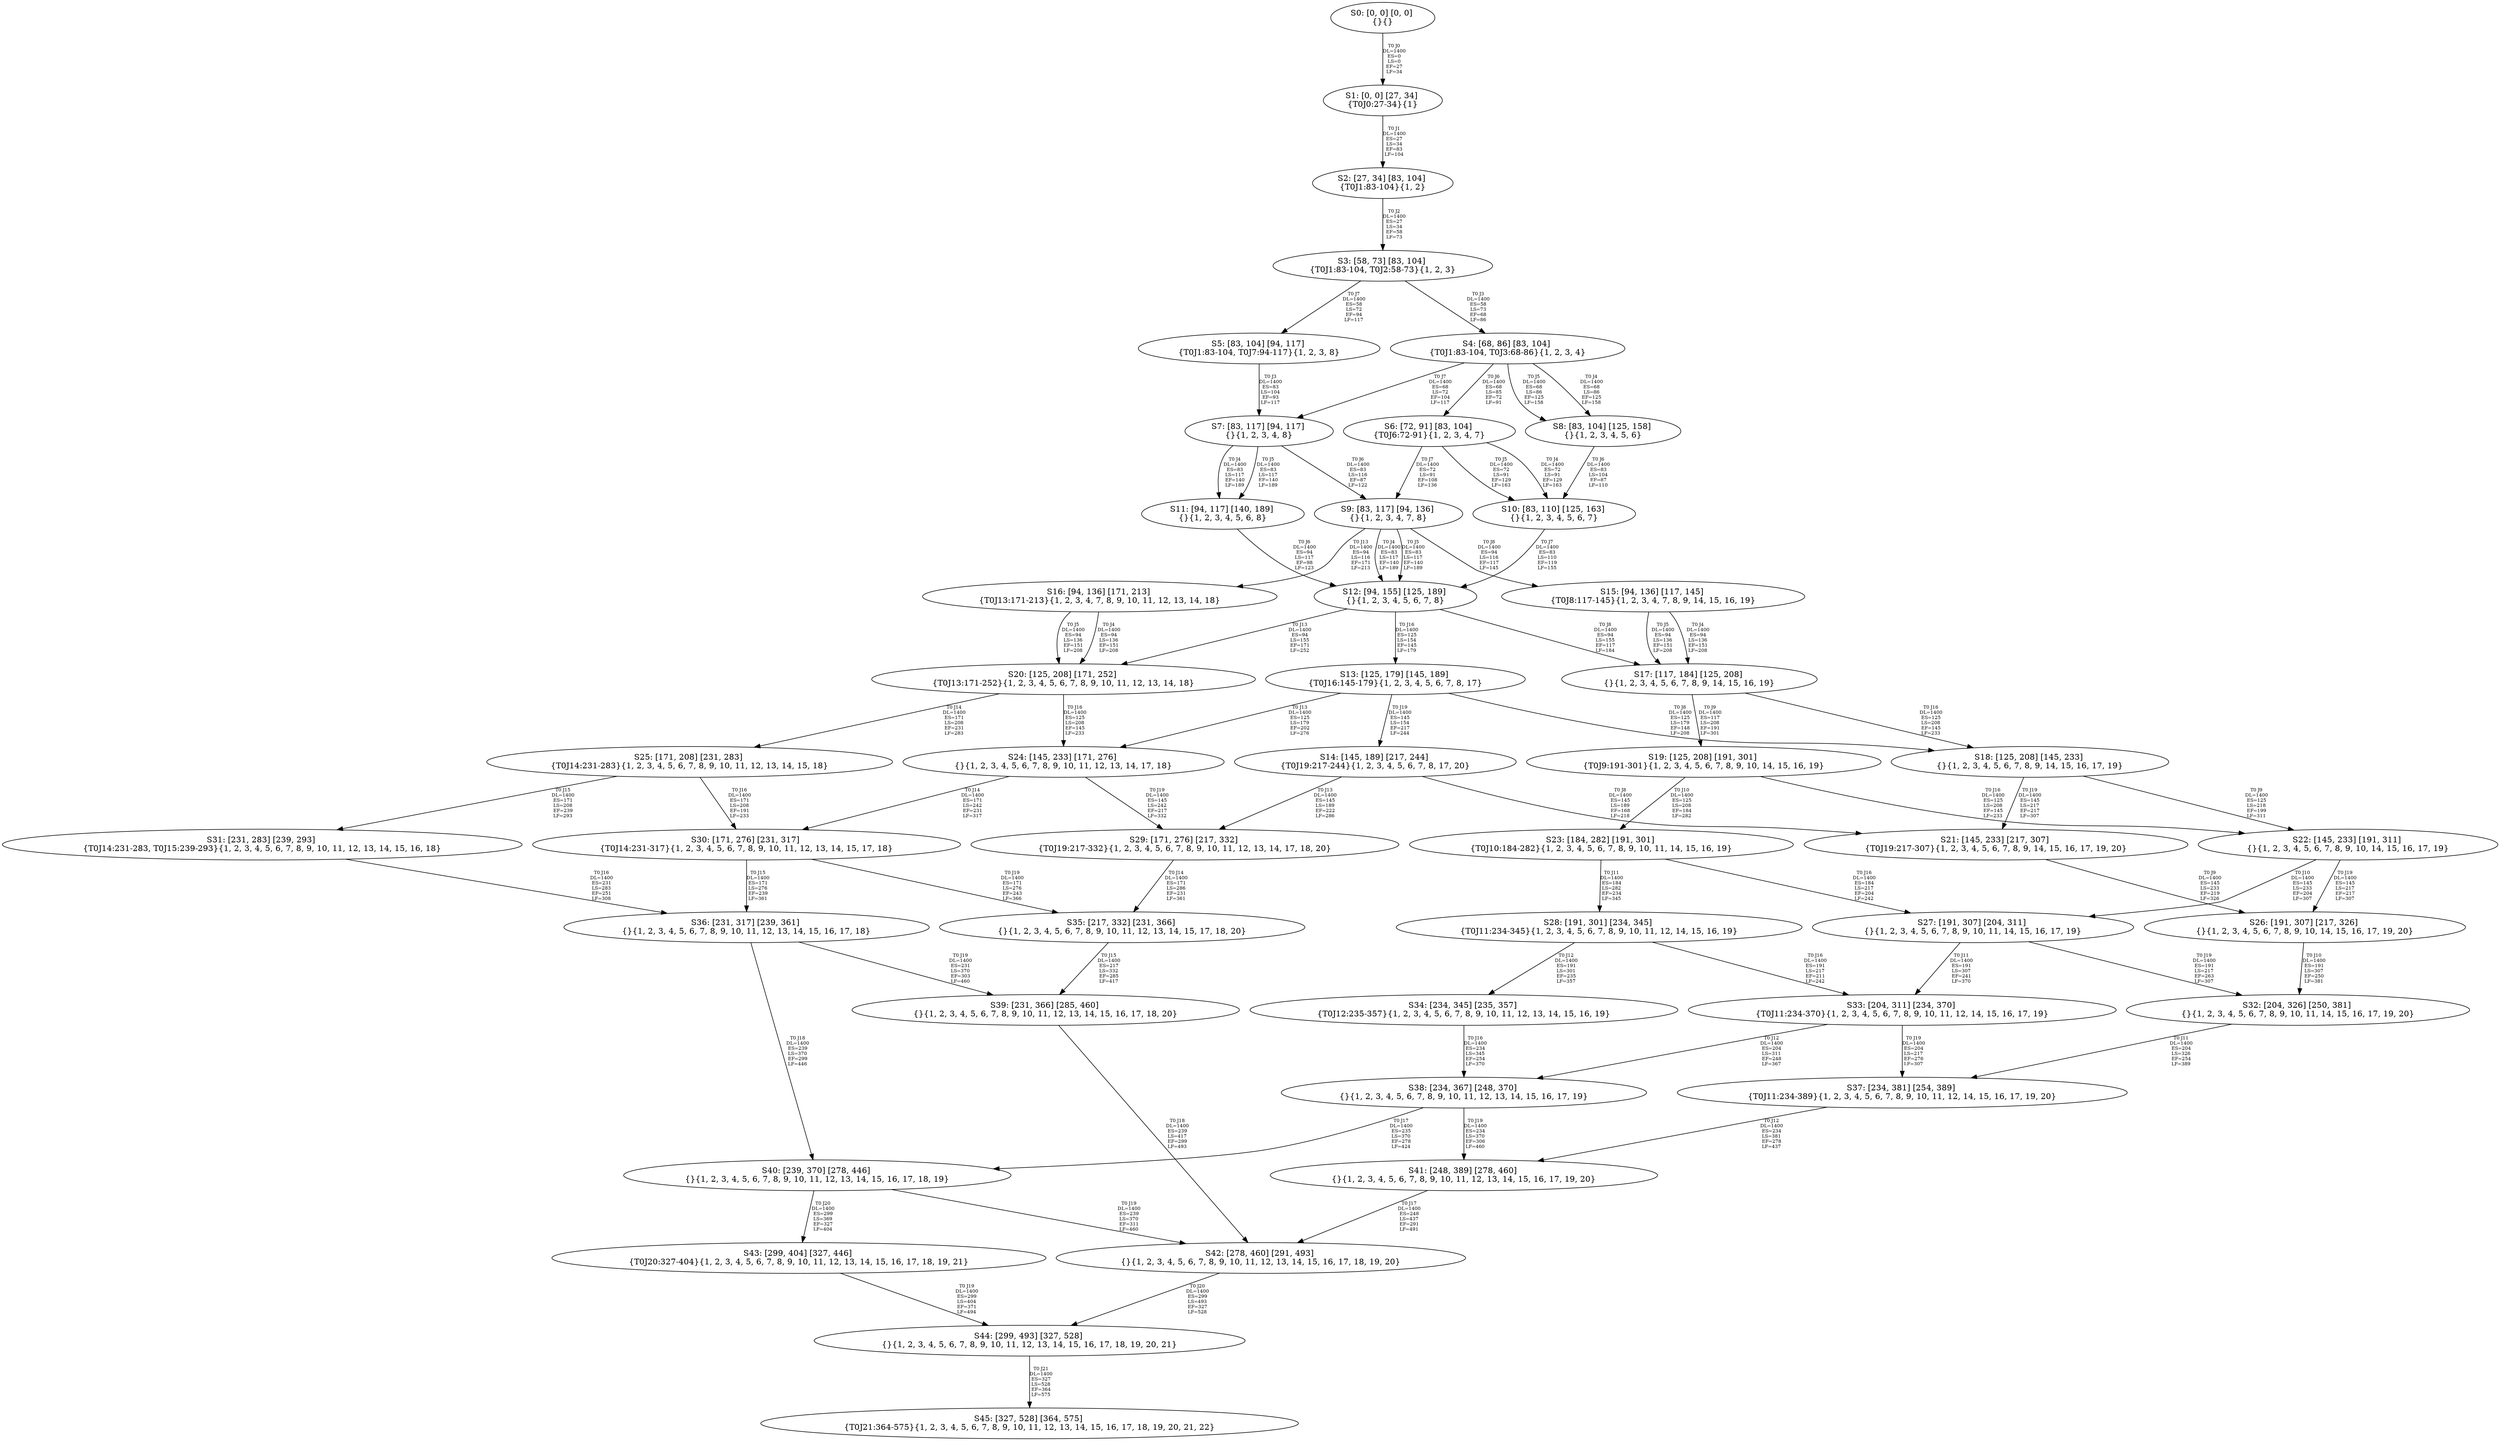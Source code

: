 digraph {
	S0[label="S0: [0, 0] [0, 0] \n{}{}"];
	S1[label="S1: [0, 0] [27, 34] \n{T0J0:27-34}{1}"];
	S2[label="S2: [27, 34] [83, 104] \n{T0J1:83-104}{1, 2}"];
	S3[label="S3: [58, 73] [83, 104] \n{T0J1:83-104, T0J2:58-73}{1, 2, 3}"];
	S4[label="S4: [68, 86] [83, 104] \n{T0J1:83-104, T0J3:68-86}{1, 2, 3, 4}"];
	S5[label="S5: [83, 104] [94, 117] \n{T0J1:83-104, T0J7:94-117}{1, 2, 3, 8}"];
	S6[label="S6: [72, 91] [83, 104] \n{T0J6:72-91}{1, 2, 3, 4, 7}"];
	S7[label="S7: [83, 117] [94, 117] \n{}{1, 2, 3, 4, 8}"];
	S8[label="S8: [83, 104] [125, 158] \n{}{1, 2, 3, 4, 5, 6}"];
	S9[label="S9: [83, 117] [94, 136] \n{}{1, 2, 3, 4, 7, 8}"];
	S10[label="S10: [83, 110] [125, 163] \n{}{1, 2, 3, 4, 5, 6, 7}"];
	S11[label="S11: [94, 117] [140, 189] \n{}{1, 2, 3, 4, 5, 6, 8}"];
	S12[label="S12: [94, 155] [125, 189] \n{}{1, 2, 3, 4, 5, 6, 7, 8}"];
	S13[label="S13: [125, 179] [145, 189] \n{T0J16:145-179}{1, 2, 3, 4, 5, 6, 7, 8, 17}"];
	S14[label="S14: [145, 189] [217, 244] \n{T0J19:217-244}{1, 2, 3, 4, 5, 6, 7, 8, 17, 20}"];
	S15[label="S15: [94, 136] [117, 145] \n{T0J8:117-145}{1, 2, 3, 4, 7, 8, 9, 14, 15, 16, 19}"];
	S16[label="S16: [94, 136] [171, 213] \n{T0J13:171-213}{1, 2, 3, 4, 7, 8, 9, 10, 11, 12, 13, 14, 18}"];
	S17[label="S17: [117, 184] [125, 208] \n{}{1, 2, 3, 4, 5, 6, 7, 8, 9, 14, 15, 16, 19}"];
	S18[label="S18: [125, 208] [145, 233] \n{}{1, 2, 3, 4, 5, 6, 7, 8, 9, 14, 15, 16, 17, 19}"];
	S19[label="S19: [125, 208] [191, 301] \n{T0J9:191-301}{1, 2, 3, 4, 5, 6, 7, 8, 9, 10, 14, 15, 16, 19}"];
	S20[label="S20: [125, 208] [171, 252] \n{T0J13:171-252}{1, 2, 3, 4, 5, 6, 7, 8, 9, 10, 11, 12, 13, 14, 18}"];
	S21[label="S21: [145, 233] [217, 307] \n{T0J19:217-307}{1, 2, 3, 4, 5, 6, 7, 8, 9, 14, 15, 16, 17, 19, 20}"];
	S22[label="S22: [145, 233] [191, 311] \n{}{1, 2, 3, 4, 5, 6, 7, 8, 9, 10, 14, 15, 16, 17, 19}"];
	S23[label="S23: [184, 282] [191, 301] \n{T0J10:184-282}{1, 2, 3, 4, 5, 6, 7, 8, 9, 10, 11, 14, 15, 16, 19}"];
	S24[label="S24: [145, 233] [171, 276] \n{}{1, 2, 3, 4, 5, 6, 7, 8, 9, 10, 11, 12, 13, 14, 17, 18}"];
	S25[label="S25: [171, 208] [231, 283] \n{T0J14:231-283}{1, 2, 3, 4, 5, 6, 7, 8, 9, 10, 11, 12, 13, 14, 15, 18}"];
	S26[label="S26: [191, 307] [217, 326] \n{}{1, 2, 3, 4, 5, 6, 7, 8, 9, 10, 14, 15, 16, 17, 19, 20}"];
	S27[label="S27: [191, 307] [204, 311] \n{}{1, 2, 3, 4, 5, 6, 7, 8, 9, 10, 11, 14, 15, 16, 17, 19}"];
	S28[label="S28: [191, 301] [234, 345] \n{T0J11:234-345}{1, 2, 3, 4, 5, 6, 7, 8, 9, 10, 11, 12, 14, 15, 16, 19}"];
	S29[label="S29: [171, 276] [217, 332] \n{T0J19:217-332}{1, 2, 3, 4, 5, 6, 7, 8, 9, 10, 11, 12, 13, 14, 17, 18, 20}"];
	S30[label="S30: [171, 276] [231, 317] \n{T0J14:231-317}{1, 2, 3, 4, 5, 6, 7, 8, 9, 10, 11, 12, 13, 14, 15, 17, 18}"];
	S31[label="S31: [231, 283] [239, 293] \n{T0J14:231-283, T0J15:239-293}{1, 2, 3, 4, 5, 6, 7, 8, 9, 10, 11, 12, 13, 14, 15, 16, 18}"];
	S32[label="S32: [204, 326] [250, 381] \n{}{1, 2, 3, 4, 5, 6, 7, 8, 9, 10, 11, 14, 15, 16, 17, 19, 20}"];
	S33[label="S33: [204, 311] [234, 370] \n{T0J11:234-370}{1, 2, 3, 4, 5, 6, 7, 8, 9, 10, 11, 12, 14, 15, 16, 17, 19}"];
	S34[label="S34: [234, 345] [235, 357] \n{T0J12:235-357}{1, 2, 3, 4, 5, 6, 7, 8, 9, 10, 11, 12, 13, 14, 15, 16, 19}"];
	S35[label="S35: [217, 332] [231, 366] \n{}{1, 2, 3, 4, 5, 6, 7, 8, 9, 10, 11, 12, 13, 14, 15, 17, 18, 20}"];
	S36[label="S36: [231, 317] [239, 361] \n{}{1, 2, 3, 4, 5, 6, 7, 8, 9, 10, 11, 12, 13, 14, 15, 16, 17, 18}"];
	S37[label="S37: [234, 381] [254, 389] \n{T0J11:234-389}{1, 2, 3, 4, 5, 6, 7, 8, 9, 10, 11, 12, 14, 15, 16, 17, 19, 20}"];
	S38[label="S38: [234, 367] [248, 370] \n{}{1, 2, 3, 4, 5, 6, 7, 8, 9, 10, 11, 12, 13, 14, 15, 16, 17, 19}"];
	S39[label="S39: [231, 366] [285, 460] \n{}{1, 2, 3, 4, 5, 6, 7, 8, 9, 10, 11, 12, 13, 14, 15, 16, 17, 18, 20}"];
	S40[label="S40: [239, 370] [278, 446] \n{}{1, 2, 3, 4, 5, 6, 7, 8, 9, 10, 11, 12, 13, 14, 15, 16, 17, 18, 19}"];
	S41[label="S41: [248, 389] [278, 460] \n{}{1, 2, 3, 4, 5, 6, 7, 8, 9, 10, 11, 12, 13, 14, 15, 16, 17, 19, 20}"];
	S42[label="S42: [278, 460] [291, 493] \n{}{1, 2, 3, 4, 5, 6, 7, 8, 9, 10, 11, 12, 13, 14, 15, 16, 17, 18, 19, 20}"];
	S43[label="S43: [299, 404] [327, 446] \n{T0J20:327-404}{1, 2, 3, 4, 5, 6, 7, 8, 9, 10, 11, 12, 13, 14, 15, 16, 17, 18, 19, 21}"];
	S44[label="S44: [299, 493] [327, 528] \n{}{1, 2, 3, 4, 5, 6, 7, 8, 9, 10, 11, 12, 13, 14, 15, 16, 17, 18, 19, 20, 21}"];
	S45[label="S45: [327, 528] [364, 575] \n{T0J21:364-575}{1, 2, 3, 4, 5, 6, 7, 8, 9, 10, 11, 12, 13, 14, 15, 16, 17, 18, 19, 20, 21, 22}"];
	S0 -> S1[label="T0 J0\nDL=1400\nES=0\nLS=0\nEF=27\nLF=34",fontsize=8];
	S1 -> S2[label="T0 J1\nDL=1400\nES=27\nLS=34\nEF=83\nLF=104",fontsize=8];
	S2 -> S3[label="T0 J2\nDL=1400\nES=27\nLS=34\nEF=58\nLF=73",fontsize=8];
	S3 -> S4[label="T0 J3\nDL=1400\nES=58\nLS=73\nEF=68\nLF=86",fontsize=8];
	S3 -> S5[label="T0 J7\nDL=1400\nES=58\nLS=72\nEF=94\nLF=117",fontsize=8];
	S4 -> S8[label="T0 J4\nDL=1400\nES=68\nLS=86\nEF=125\nLF=158",fontsize=8];
	S4 -> S8[label="T0 J5\nDL=1400\nES=68\nLS=86\nEF=125\nLF=158",fontsize=8];
	S4 -> S6[label="T0 J6\nDL=1400\nES=68\nLS=85\nEF=72\nLF=91",fontsize=8];
	S4 -> S7[label="T0 J7\nDL=1400\nES=68\nLS=72\nEF=104\nLF=117",fontsize=8];
	S5 -> S7[label="T0 J3\nDL=1400\nES=83\nLS=104\nEF=93\nLF=117",fontsize=8];
	S6 -> S10[label="T0 J4\nDL=1400\nES=72\nLS=91\nEF=129\nLF=163",fontsize=8];
	S6 -> S10[label="T0 J5\nDL=1400\nES=72\nLS=91\nEF=129\nLF=163",fontsize=8];
	S6 -> S9[label="T0 J7\nDL=1400\nES=72\nLS=91\nEF=108\nLF=136",fontsize=8];
	S7 -> S11[label="T0 J4\nDL=1400\nES=83\nLS=117\nEF=140\nLF=189",fontsize=8];
	S7 -> S11[label="T0 J5\nDL=1400\nES=83\nLS=117\nEF=140\nLF=189",fontsize=8];
	S7 -> S9[label="T0 J6\nDL=1400\nES=83\nLS=116\nEF=87\nLF=122",fontsize=8];
	S8 -> S10[label="T0 J6\nDL=1400\nES=83\nLS=104\nEF=87\nLF=110",fontsize=8];
	S9 -> S12[label="T0 J4\nDL=1400\nES=83\nLS=117\nEF=140\nLF=189",fontsize=8];
	S9 -> S12[label="T0 J5\nDL=1400\nES=83\nLS=117\nEF=140\nLF=189",fontsize=8];
	S9 -> S15[label="T0 J8\nDL=1400\nES=94\nLS=116\nEF=117\nLF=145",fontsize=8];
	S9 -> S16[label="T0 J13\nDL=1400\nES=94\nLS=116\nEF=171\nLF=213",fontsize=8];
	S10 -> S12[label="T0 J7\nDL=1400\nES=83\nLS=110\nEF=119\nLF=155",fontsize=8];
	S11 -> S12[label="T0 J6\nDL=1400\nES=94\nLS=117\nEF=98\nLF=123",fontsize=8];
	S12 -> S17[label="T0 J8\nDL=1400\nES=94\nLS=155\nEF=117\nLF=184",fontsize=8];
	S12 -> S20[label="T0 J13\nDL=1400\nES=94\nLS=155\nEF=171\nLF=252",fontsize=8];
	S12 -> S13[label="T0 J16\nDL=1400\nES=125\nLS=154\nEF=145\nLF=179",fontsize=8];
	S13 -> S18[label="T0 J8\nDL=1400\nES=125\nLS=179\nEF=148\nLF=208",fontsize=8];
	S13 -> S24[label="T0 J13\nDL=1400\nES=125\nLS=179\nEF=202\nLF=276",fontsize=8];
	S13 -> S14[label="T0 J19\nDL=1400\nES=145\nLS=154\nEF=217\nLF=244",fontsize=8];
	S14 -> S21[label="T0 J8\nDL=1400\nES=145\nLS=189\nEF=168\nLF=218",fontsize=8];
	S14 -> S29[label="T0 J13\nDL=1400\nES=145\nLS=189\nEF=222\nLF=286",fontsize=8];
	S15 -> S17[label="T0 J4\nDL=1400\nES=94\nLS=136\nEF=151\nLF=208",fontsize=8];
	S15 -> S17[label="T0 J5\nDL=1400\nES=94\nLS=136\nEF=151\nLF=208",fontsize=8];
	S16 -> S20[label="T0 J4\nDL=1400\nES=94\nLS=136\nEF=151\nLF=208",fontsize=8];
	S16 -> S20[label="T0 J5\nDL=1400\nES=94\nLS=136\nEF=151\nLF=208",fontsize=8];
	S17 -> S19[label="T0 J9\nDL=1400\nES=117\nLS=208\nEF=191\nLF=301",fontsize=8];
	S17 -> S18[label="T0 J16\nDL=1400\nES=125\nLS=208\nEF=145\nLF=233",fontsize=8];
	S18 -> S22[label="T0 J9\nDL=1400\nES=125\nLS=218\nEF=199\nLF=311",fontsize=8];
	S18 -> S21[label="T0 J19\nDL=1400\nES=145\nLS=217\nEF=217\nLF=307",fontsize=8];
	S19 -> S23[label="T0 J10\nDL=1400\nES=125\nLS=208\nEF=184\nLF=282",fontsize=8];
	S19 -> S22[label="T0 J16\nDL=1400\nES=125\nLS=208\nEF=145\nLF=233",fontsize=8];
	S20 -> S25[label="T0 J14\nDL=1400\nES=171\nLS=208\nEF=231\nLF=283",fontsize=8];
	S20 -> S24[label="T0 J16\nDL=1400\nES=125\nLS=208\nEF=145\nLF=233",fontsize=8];
	S21 -> S26[label="T0 J9\nDL=1400\nES=145\nLS=233\nEF=219\nLF=326",fontsize=8];
	S22 -> S27[label="T0 J10\nDL=1400\nES=145\nLS=233\nEF=204\nLF=307",fontsize=8];
	S22 -> S26[label="T0 J19\nDL=1400\nES=145\nLS=217\nEF=217\nLF=307",fontsize=8];
	S23 -> S28[label="T0 J11\nDL=1400\nES=184\nLS=282\nEF=234\nLF=345",fontsize=8];
	S23 -> S27[label="T0 J16\nDL=1400\nES=184\nLS=217\nEF=204\nLF=242",fontsize=8];
	S24 -> S30[label="T0 J14\nDL=1400\nES=171\nLS=242\nEF=231\nLF=317",fontsize=8];
	S24 -> S29[label="T0 J19\nDL=1400\nES=145\nLS=242\nEF=217\nLF=332",fontsize=8];
	S25 -> S31[label="T0 J15\nDL=1400\nES=171\nLS=208\nEF=239\nLF=293",fontsize=8];
	S25 -> S30[label="T0 J16\nDL=1400\nES=171\nLS=208\nEF=191\nLF=233",fontsize=8];
	S26 -> S32[label="T0 J10\nDL=1400\nES=191\nLS=307\nEF=250\nLF=381",fontsize=8];
	S27 -> S33[label="T0 J11\nDL=1400\nES=191\nLS=307\nEF=241\nLF=370",fontsize=8];
	S27 -> S32[label="T0 J19\nDL=1400\nES=191\nLS=217\nEF=263\nLF=307",fontsize=8];
	S28 -> S34[label="T0 J12\nDL=1400\nES=191\nLS=301\nEF=235\nLF=357",fontsize=8];
	S28 -> S33[label="T0 J16\nDL=1400\nES=191\nLS=217\nEF=211\nLF=242",fontsize=8];
	S29 -> S35[label="T0 J14\nDL=1400\nES=171\nLS=286\nEF=231\nLF=361",fontsize=8];
	S30 -> S36[label="T0 J15\nDL=1400\nES=171\nLS=276\nEF=239\nLF=361",fontsize=8];
	S30 -> S35[label="T0 J19\nDL=1400\nES=171\nLS=276\nEF=243\nLF=366",fontsize=8];
	S31 -> S36[label="T0 J16\nDL=1400\nES=231\nLS=283\nEF=251\nLF=308",fontsize=8];
	S32 -> S37[label="T0 J11\nDL=1400\nES=204\nLS=326\nEF=254\nLF=389",fontsize=8];
	S33 -> S38[label="T0 J12\nDL=1400\nES=204\nLS=311\nEF=248\nLF=367",fontsize=8];
	S33 -> S37[label="T0 J19\nDL=1400\nES=204\nLS=217\nEF=276\nLF=307",fontsize=8];
	S34 -> S38[label="T0 J16\nDL=1400\nES=234\nLS=345\nEF=254\nLF=370",fontsize=8];
	S35 -> S39[label="T0 J15\nDL=1400\nES=217\nLS=332\nEF=285\nLF=417",fontsize=8];
	S36 -> S40[label="T0 J18\nDL=1400\nES=239\nLS=370\nEF=299\nLF=446",fontsize=8];
	S36 -> S39[label="T0 J19\nDL=1400\nES=231\nLS=370\nEF=303\nLF=460",fontsize=8];
	S37 -> S41[label="T0 J12\nDL=1400\nES=234\nLS=381\nEF=278\nLF=437",fontsize=8];
	S38 -> S40[label="T0 J17\nDL=1400\nES=235\nLS=370\nEF=278\nLF=424",fontsize=8];
	S38 -> S41[label="T0 J19\nDL=1400\nES=234\nLS=370\nEF=306\nLF=460",fontsize=8];
	S39 -> S42[label="T0 J18\nDL=1400\nES=239\nLS=417\nEF=299\nLF=493",fontsize=8];
	S40 -> S42[label="T0 J19\nDL=1400\nES=239\nLS=370\nEF=311\nLF=460",fontsize=8];
	S40 -> S43[label="T0 J20\nDL=1400\nES=299\nLS=369\nEF=327\nLF=404",fontsize=8];
	S41 -> S42[label="T0 J17\nDL=1400\nES=248\nLS=437\nEF=291\nLF=491",fontsize=8];
	S42 -> S44[label="T0 J20\nDL=1400\nES=299\nLS=493\nEF=327\nLF=528",fontsize=8];
	S43 -> S44[label="T0 J19\nDL=1400\nES=299\nLS=404\nEF=371\nLF=494",fontsize=8];
	S44 -> S45[label="T0 J21\nDL=1400\nES=327\nLS=528\nEF=364\nLF=575",fontsize=8];
}
